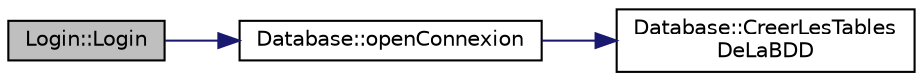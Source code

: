 digraph "Login::Login"
{
  edge [fontname="Helvetica",fontsize="10",labelfontname="Helvetica",labelfontsize="10"];
  node [fontname="Helvetica",fontsize="10",shape=record];
  rankdir="LR";
  Node0 [label="Login::Login",height=0.2,width=0.4,color="black", fillcolor="grey75", style="filled", fontcolor="black"];
  Node0 -> Node1 [color="midnightblue",fontsize="10",style="solid",fontname="Helvetica"];
  Node1 [label="Database::openConnexion",height=0.2,width=0.4,color="black", fillcolor="white", style="filled",URL="$class_database.html#ac96a872f754486b8e91ecf2cfa3322d5",tooltip="openConnexion Méthode pour l&#39;ouverture de la connexion à la base de données "];
  Node1 -> Node2 [color="midnightblue",fontsize="10",style="solid",fontname="Helvetica"];
  Node2 [label="Database::CreerLesTables\lDeLaBDD",height=0.2,width=0.4,color="black", fillcolor="white", style="filled",URL="$class_database.html#a6dc0a96235110fc0e6343a04ea056efd",tooltip="CreerLesTablesDeLaBDD Méthode pour lacréation de la base de données er la création des tables de la B..."];
}

